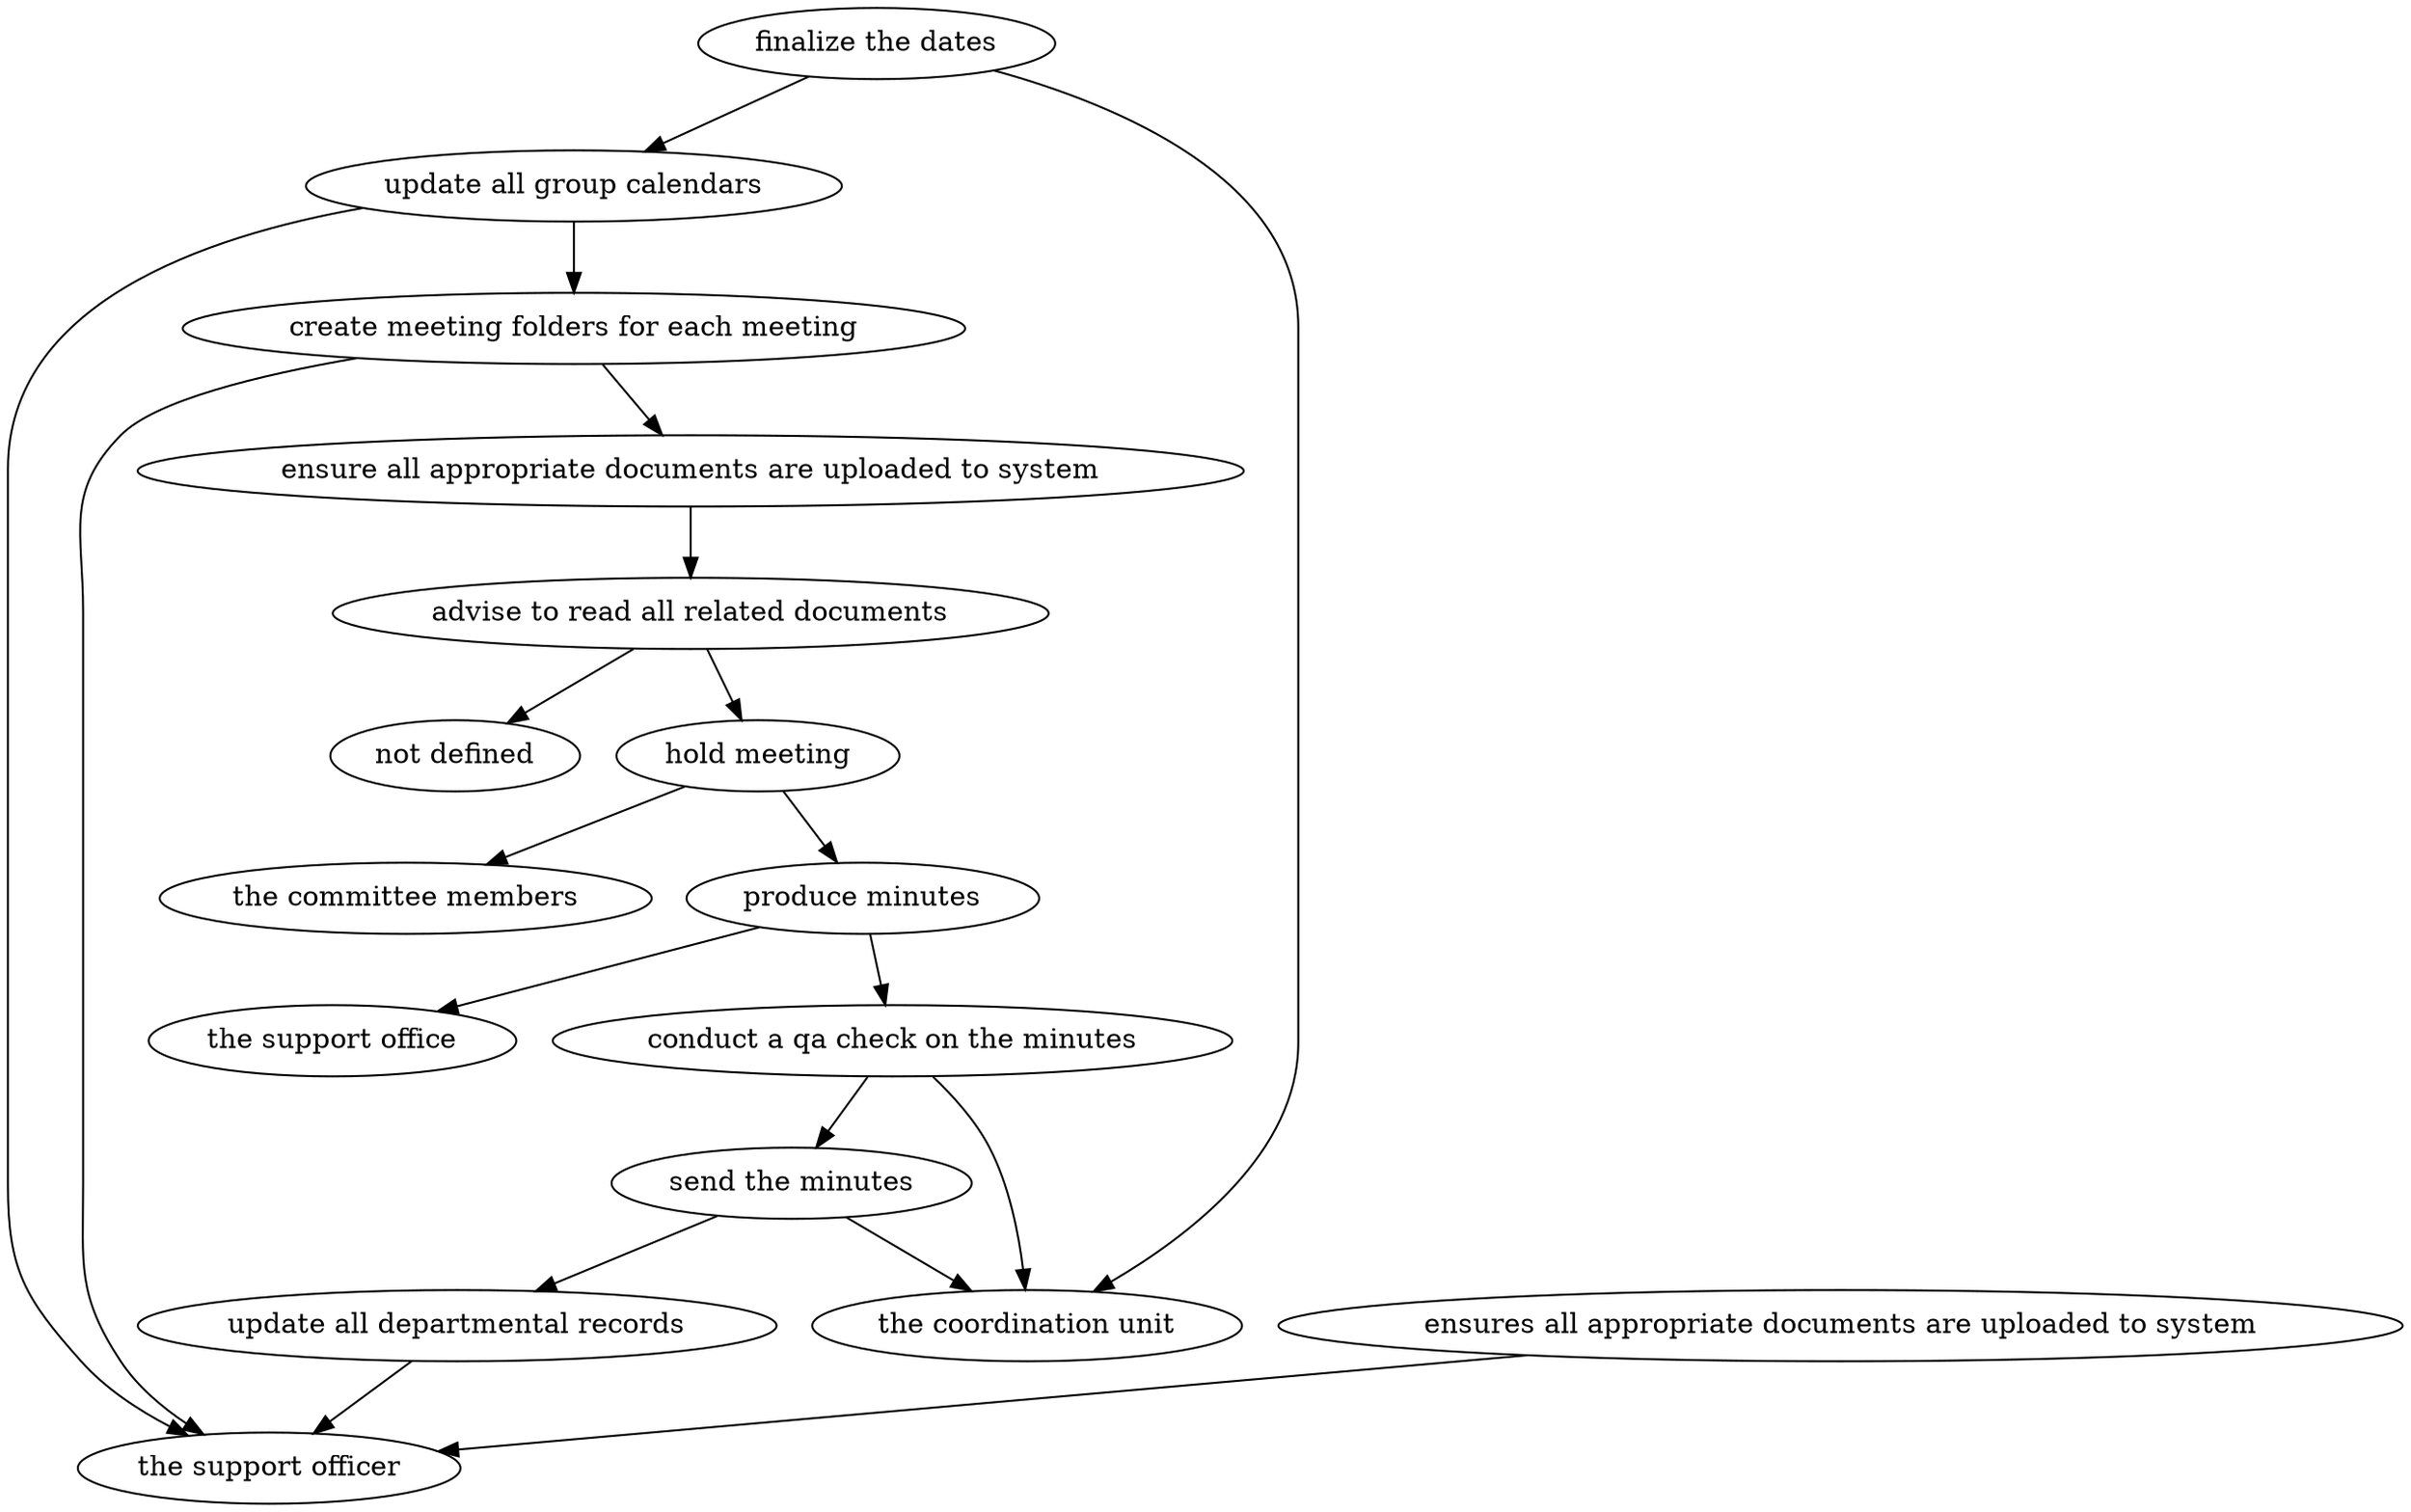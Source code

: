strict digraph "doc-9.4" {
	graph [name="doc-9.4"];
	"finalize the dates"	[attrs="{'type': 'Activity', 'label': 'finalize the dates'}"];
	"update all group calendars"	[attrs="{'type': 'Activity', 'label': 'update all group calendars'}"];
	"finalize the dates" -> "update all group calendars"	[attrs="{'type': 'flow', 'label': 'flow'}"];
	"the coordination unit"	[attrs="{'type': 'Actor', 'label': 'the coordination unit'}"];
	"finalize the dates" -> "the coordination unit"	[attrs="{'type': 'actor performer', 'label': 'actor performer'}"];
	"create meeting folders for each meeting"	[attrs="{'type': 'Activity', 'label': 'create meeting folders for each meeting'}"];
	"update all group calendars" -> "create meeting folders for each meeting"	[attrs="{'type': 'flow', 'label': 'flow'}"];
	"the support officer"	[attrs="{'type': 'Actor', 'label': 'the support officer'}"];
	"update all group calendars" -> "the support officer"	[attrs="{'type': 'actor performer', 'label': 'actor performer'}"];
	"create meeting folders for each meeting" -> "the support officer"	[attrs="{'type': 'actor performer', 'label': 'actor performer'}"];
	"ensure all appropriate documents are uploaded to system"	[attrs="{'type': 'Activity', 'label': 'ensure all appropriate documents are uploaded to system'}"];
	"create meeting folders for each meeting" -> "ensure all appropriate documents are uploaded to system"	[attrs="{'type': 'flow', 'label': 'flow'}"];
	"ensures all appropriate documents are uploaded to system"	[attrs="{'type': 'Activity', 'label': 'ensures all appropriate documents are uploaded to system'}"];
	"ensures all appropriate documents are uploaded to system" -> "the support officer"	[attrs="{'type': 'actor performer', 'label': 'actor performer'}"];
	"advise to read all related documents"	[attrs="{'type': 'Activity', 'label': 'advise to read all related documents'}"];
	"hold meeting"	[attrs="{'type': 'Activity', 'label': 'hold meeting'}"];
	"advise to read all related documents" -> "hold meeting"	[attrs="{'type': 'flow', 'label': 'flow'}"];
	"not defined"	[attrs="{'type': 'Actor', 'label': 'not defined'}"];
	"advise to read all related documents" -> "not defined"	[attrs="{'type': 'actor performer', 'label': 'actor performer'}"];
	"produce minutes"	[attrs="{'type': 'Activity', 'label': 'produce minutes'}"];
	"hold meeting" -> "produce minutes"	[attrs="{'type': 'flow', 'label': 'flow'}"];
	"the committee members"	[attrs="{'type': 'Actor', 'label': 'the committee members'}"];
	"hold meeting" -> "the committee members"	[attrs="{'type': 'actor performer', 'label': 'actor performer'}"];
	"conduct a qa check on the minutes"	[attrs="{'type': 'Activity', 'label': 'conduct a qa check on the minutes'}"];
	"produce minutes" -> "conduct a qa check on the minutes"	[attrs="{'type': 'flow', 'label': 'flow'}"];
	"the support office"	[attrs="{'type': 'Actor', 'label': 'the support office'}"];
	"produce minutes" -> "the support office"	[attrs="{'type': 'actor performer', 'label': 'actor performer'}"];
	"send the minutes"	[attrs="{'type': 'Activity', 'label': 'send the minutes'}"];
	"conduct a qa check on the minutes" -> "send the minutes"	[attrs="{'type': 'flow', 'label': 'flow'}"];
	"conduct a qa check on the minutes" -> "the coordination unit"	[attrs="{'type': 'actor performer', 'label': 'actor performer'}"];
	"update all departmental records"	[attrs="{'type': 'Activity', 'label': 'update all departmental records'}"];
	"send the minutes" -> "update all departmental records"	[attrs="{'type': 'flow', 'label': 'flow'}"];
	"send the minutes" -> "the coordination unit"	[attrs="{'type': 'actor performer', 'label': 'actor performer'}"];
	"update all departmental records" -> "the support officer"	[attrs="{'type': 'actor performer', 'label': 'actor performer'}"];
	"ensure all appropriate documents are uploaded to system" -> "advise to read all related documents"	[attrs="{'type': 'flow', 'label': 'flow'}"];
}
